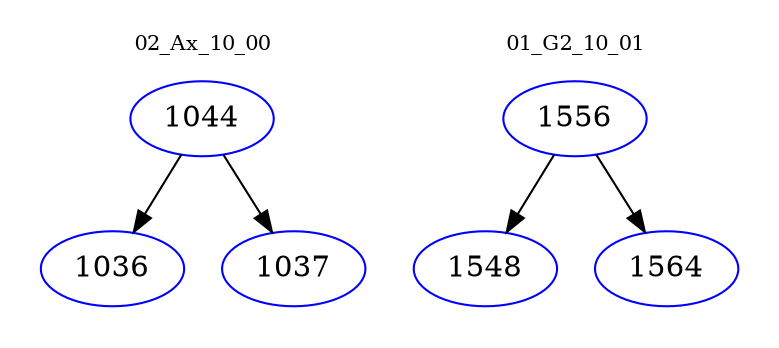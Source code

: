 digraph{
subgraph cluster_0 {
color = white
label = "02_Ax_10_00";
fontsize=10;
T0_1044 [label="1044", color="blue"]
T0_1044 -> T0_1036 [color="black"]
T0_1036 [label="1036", color="blue"]
T0_1044 -> T0_1037 [color="black"]
T0_1037 [label="1037", color="blue"]
}
subgraph cluster_1 {
color = white
label = "01_G2_10_01";
fontsize=10;
T1_1556 [label="1556", color="blue"]
T1_1556 -> T1_1548 [color="black"]
T1_1548 [label="1548", color="blue"]
T1_1556 -> T1_1564 [color="black"]
T1_1564 [label="1564", color="blue"]
}
}
